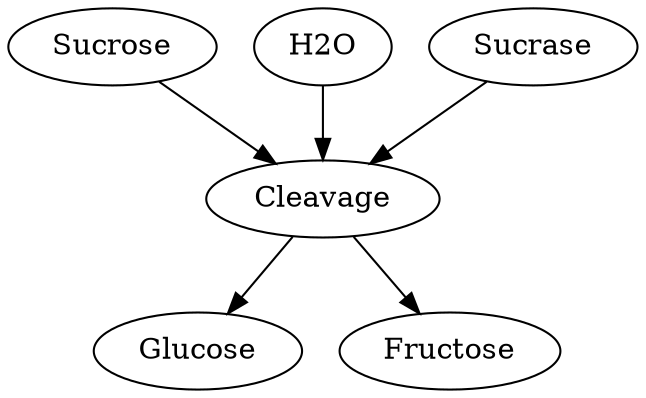 strict digraph {
	graph [bb="0,0,302,186"];
	node [label="\N"];
	0	 [height="0.51389",
		label=Sucrose,
		pos="50,167",
		shape=ellipse,
		width="1.3889"];
	6	 [height="0.51389",
		label=Cleavage,
		pos="151,93",
		shape=ellipse,
		width="1.5556"];
	0 -> 6	 [arrowhead=normal,
		pos="e,127.71,110.06 72.666,150.39 86.505,140.25 104.4,127.14 119.59,116.01"];
	2	 [height="0.51389",
		label=Glucose,
		pos="91,19",
		shape=ellipse,
		width="1.3889"];
	6 -> 2	 [arrowhead=normal,
		pos="e,105.39,36.748 136.48,75.087 129.11,65.997 120.02,54.791 111.91,44.792"];
	3	 [height="0.51389",
		label=Fructose,
		pos="212,19",
		shape=ellipse,
		width="1.4722"];
	6 -> 3	 [arrowhead=normal,
		pos="e,197.16,37.005 165.77,75.087 173.2,66.064 182.36,54.956 190.56,45.012"];
	1	 [height="0.51389",
		label=H2O,
		pos="151,167",
		shape=ellipse,
		width="0.91667"];
	1 -> 6	 [arrowhead=normal,
		pos="e,151,111.67 151,148.33 151,140.26 151,130.65 151,121.71"];
	4	 [height="0.51389",
		label=Sucrase,
		pos="252,167",
		shape=ellipse,
		width="1.3889"];
	4 -> 6	 [arrowhead=normal,
		pos="e,174.29,110.06 229.33,150.39 215.5,140.25 197.6,127.14 182.41,116.01"];
}

